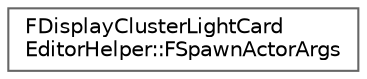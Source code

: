 digraph "Graphical Class Hierarchy"
{
 // INTERACTIVE_SVG=YES
 // LATEX_PDF_SIZE
  bgcolor="transparent";
  edge [fontname=Helvetica,fontsize=10,labelfontname=Helvetica,labelfontsize=10];
  node [fontname=Helvetica,fontsize=10,shape=box,height=0.2,width=0.4];
  rankdir="LR";
  Node0 [id="Node000000",label="FDisplayClusterLightCard\lEditorHelper::FSpawnActorArgs",height=0.2,width=0.4,color="grey40", fillcolor="white", style="filled",URL="$d9/db4/structFDisplayClusterLightCardEditorHelper_1_1FSpawnActorArgs.html",tooltip=" "];
}
